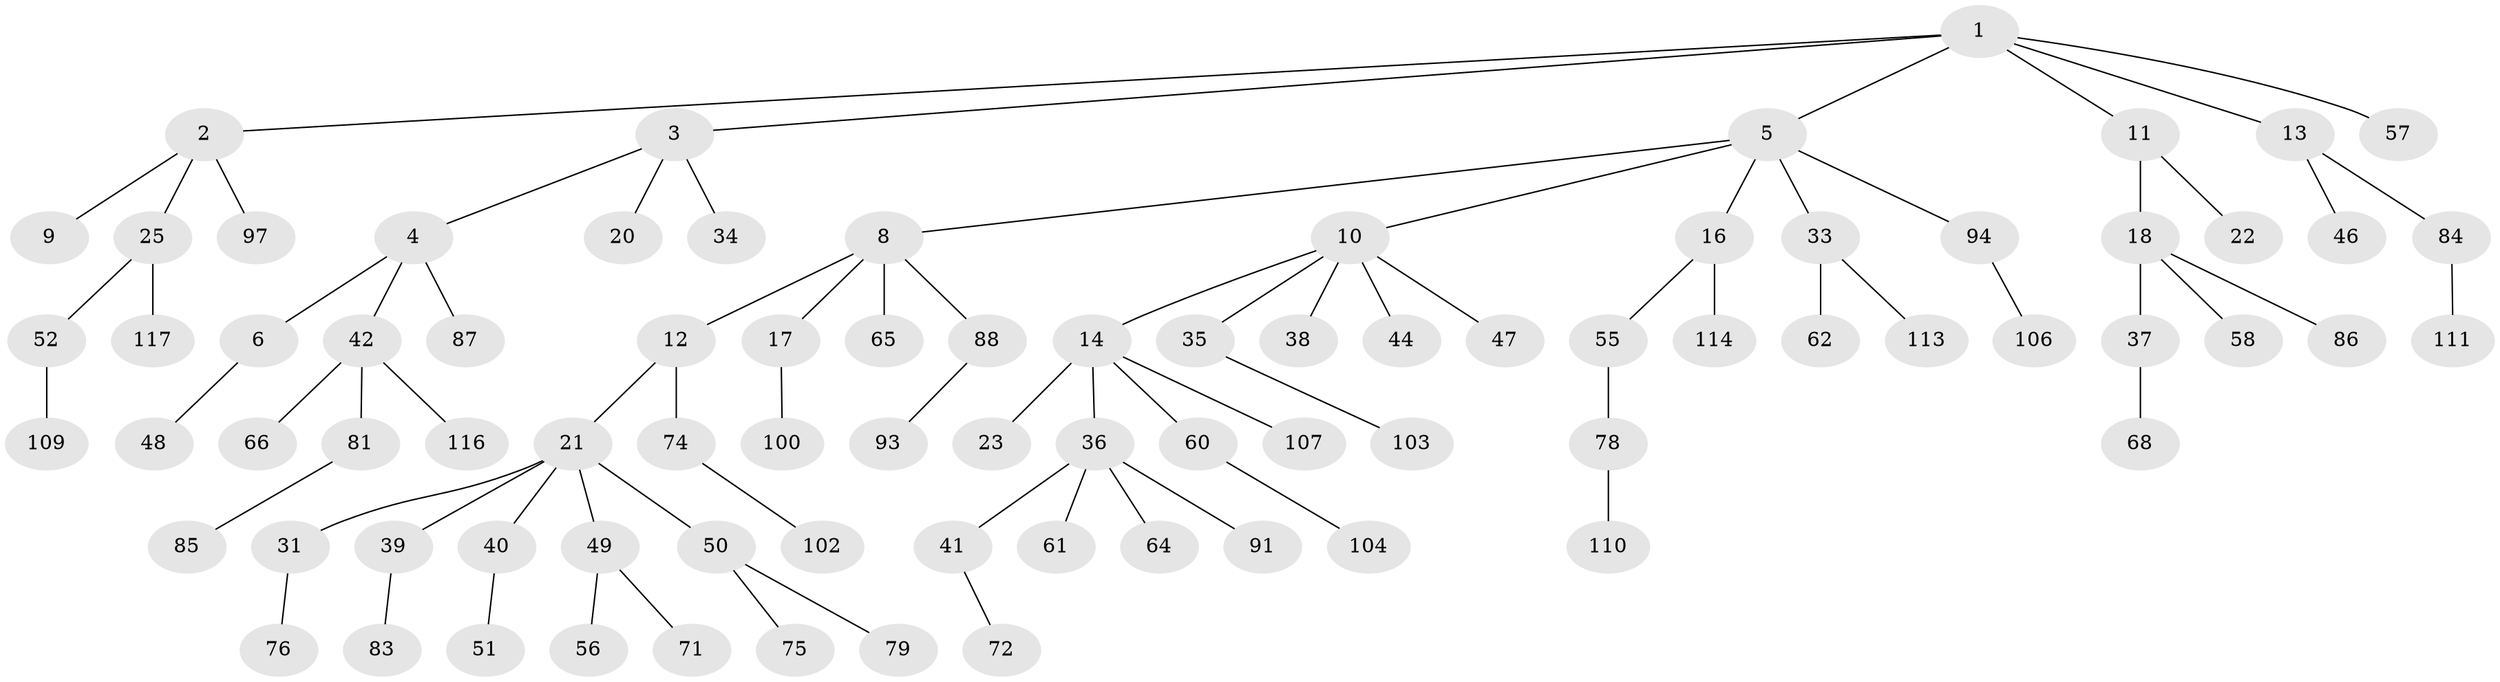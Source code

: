 // original degree distribution, {6: 0.025423728813559324, 4: 0.0423728813559322, 5: 0.05084745762711865, 3: 0.13559322033898305, 2: 0.2542372881355932, 1: 0.4915254237288136}
// Generated by graph-tools (version 1.1) at 2025/42/03/06/25 10:42:02]
// undirected, 82 vertices, 81 edges
graph export_dot {
graph [start="1"]
  node [color=gray90,style=filled];
  1 [super="+7"];
  2 [super="+77"];
  3 [super="+53"];
  4 [super="+15"];
  5 [super="+69"];
  6 [super="+29"];
  8 [super="+32"];
  9;
  10 [super="+30"];
  11 [super="+70"];
  12;
  13 [super="+24"];
  14 [super="+99"];
  16 [super="+26"];
  17 [super="+43"];
  18 [super="+19"];
  20;
  21 [super="+28"];
  22;
  23;
  25 [super="+27"];
  31 [super="+118"];
  33 [super="+54"];
  34 [super="+59"];
  35 [super="+73"];
  36 [super="+45"];
  37 [super="+90"];
  38 [super="+101"];
  39 [super="+67"];
  40;
  41;
  42 [super="+95"];
  44;
  46;
  47;
  48 [super="+115"];
  49 [super="+63"];
  50;
  51;
  52;
  55;
  56;
  57;
  58;
  60;
  61;
  62;
  64;
  65;
  66;
  68;
  71 [super="+105"];
  72 [super="+96"];
  74 [super="+82"];
  75 [super="+98"];
  76;
  78 [super="+108"];
  79 [super="+80"];
  81 [super="+89"];
  83;
  84;
  85;
  86;
  87;
  88;
  91 [super="+92"];
  93;
  94;
  97;
  100;
  102;
  103;
  104;
  106 [super="+112"];
  107;
  109;
  110;
  111;
  113;
  114;
  116;
  117;
  1 -- 2;
  1 -- 3;
  1 -- 5;
  1 -- 11;
  1 -- 13;
  1 -- 57;
  2 -- 9;
  2 -- 25;
  2 -- 97;
  3 -- 4;
  3 -- 20;
  3 -- 34;
  4 -- 6;
  4 -- 87;
  4 -- 42;
  5 -- 8;
  5 -- 10;
  5 -- 16;
  5 -- 33;
  5 -- 94;
  6 -- 48;
  8 -- 12;
  8 -- 17;
  8 -- 88;
  8 -- 65;
  10 -- 14;
  10 -- 38;
  10 -- 47;
  10 -- 35;
  10 -- 44;
  11 -- 18;
  11 -- 22;
  12 -- 21;
  12 -- 74;
  13 -- 46;
  13 -- 84;
  14 -- 23;
  14 -- 36;
  14 -- 60;
  14 -- 107;
  16 -- 55;
  16 -- 114;
  17 -- 100;
  18 -- 58;
  18 -- 37;
  18 -- 86;
  21 -- 39;
  21 -- 40;
  21 -- 49;
  21 -- 50;
  21 -- 31;
  25 -- 52;
  25 -- 117;
  31 -- 76;
  33 -- 113;
  33 -- 62;
  35 -- 103;
  36 -- 41;
  36 -- 64;
  36 -- 91;
  36 -- 61;
  37 -- 68;
  39 -- 83;
  40 -- 51;
  41 -- 72;
  42 -- 66;
  42 -- 81;
  42 -- 116;
  49 -- 56;
  49 -- 71;
  50 -- 75;
  50 -- 79;
  52 -- 109;
  55 -- 78;
  60 -- 104;
  74 -- 102;
  78 -- 110;
  81 -- 85;
  84 -- 111;
  88 -- 93;
  94 -- 106;
}
